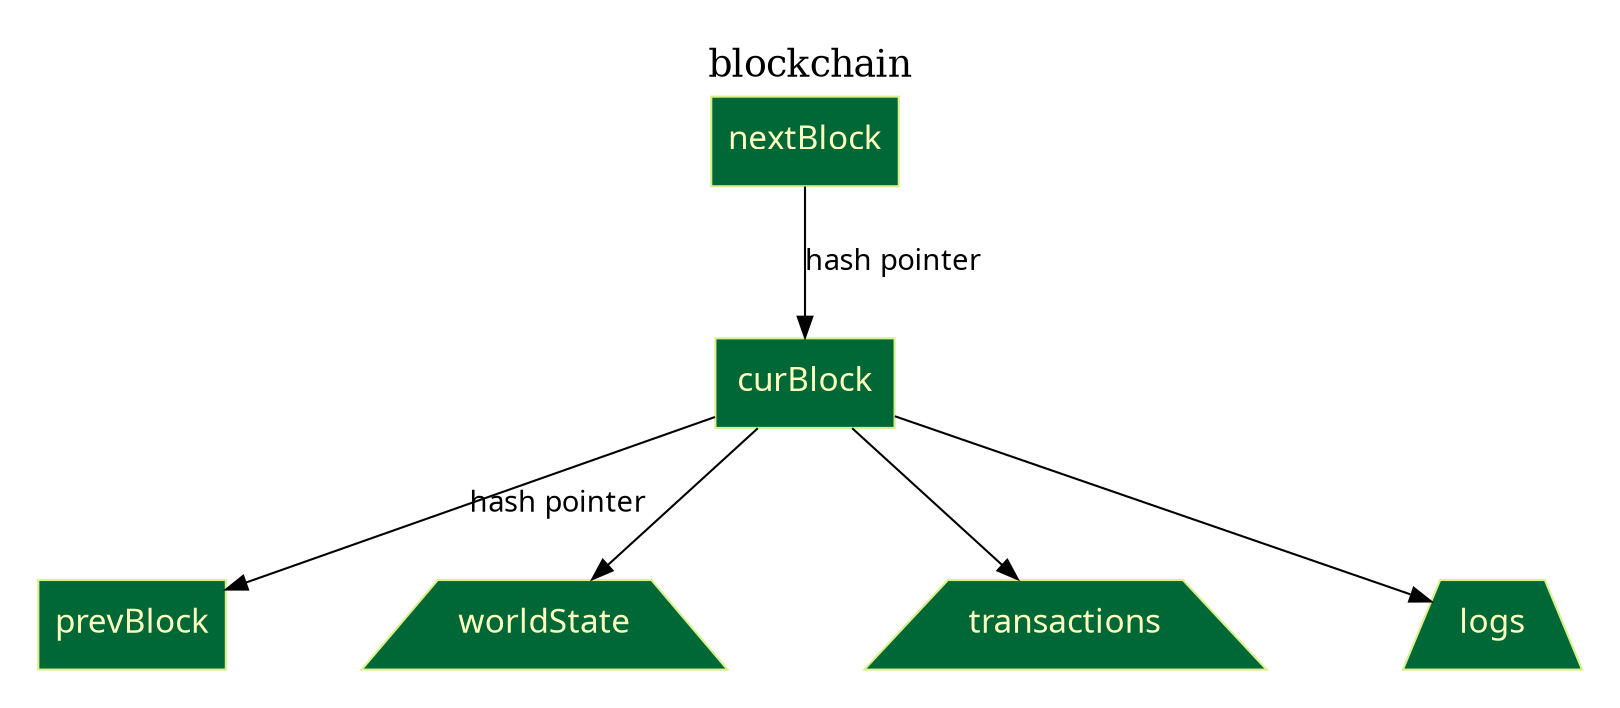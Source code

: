 
digraph graph_name {
  graph [
    charset = "UTF-8";
    label = "blockchain",
    labelloc = "t",
    labeljust = "c",
    bgcolor = "",
    fontcolor = black,
    fontsize = 18,
    style = "filled",
    rankdir = TB,
    margin = 0.2,
    splines = spline,
    ranksep = 1.0,
    nodesep = 0.9
  ];

  node [
    colorscheme = "rdylgn11"
    style = "solid,filled",
    fontsize = 16,
    fontcolor = 6,
    fontname = "Migu 1M",
    color = 7,
    fillcolor = 11,
    fixedsize = false,
    height = 0.6,
    width = 1.2
  ];

  edge [
    style = solid,
    fontsize = 14,
    fontcolor = black,
    fontname = "Migu 1M",
    color = black,
    labelfloat = true,
    labeldistance = 2.5,
    labelangle = 70
  ];
     
  // node define
  curBlock [shape = box];
  prevBlock [shape = box];
  nextBlock [shape = box];

  worldState [shape = trapezium];
  transactions [shape = trapezium];
  logs [shape = trapezium];

  //edge define
  curBlock -> worldState 
  curBlock -> transactions
  curBlock -> logs
  curBlock -> prevBlock [label = "hash pointer"]
  
  nextBlock -> curBlock [label = "hash pointer"]
}